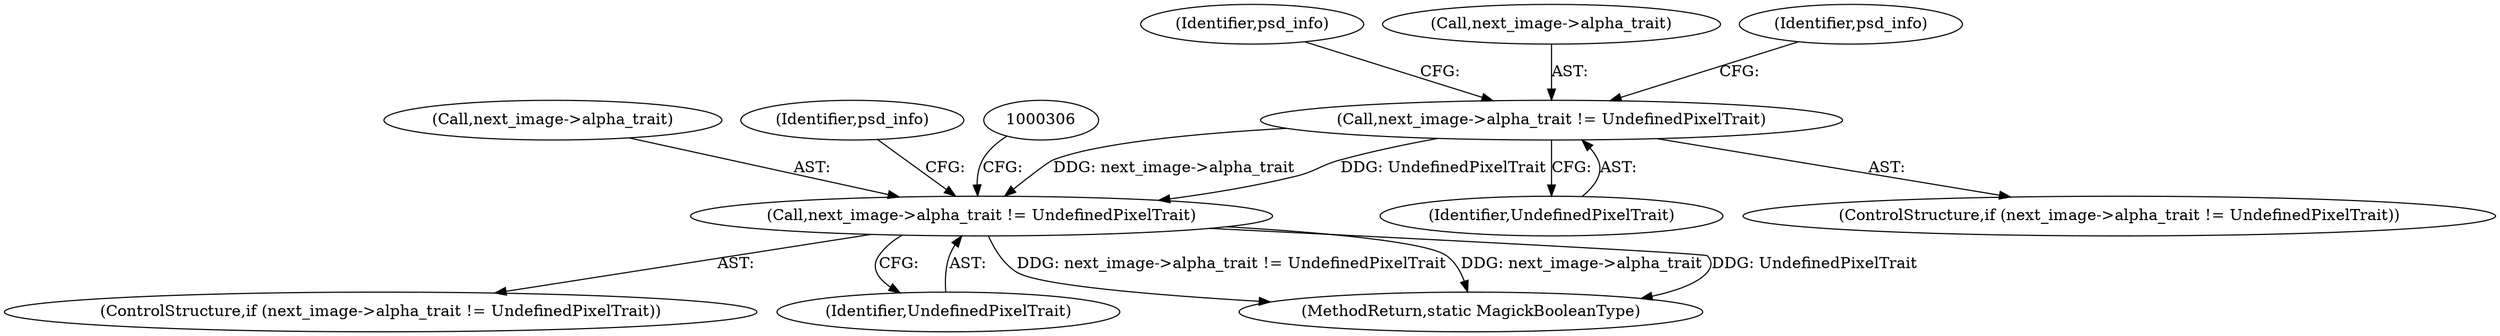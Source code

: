 digraph "0_ImageMagick_6f1879d498bcc5cce12fe0c5decb8dbc0f608e5d@pointer" {
"1000268" [label="(Call,next_image->alpha_trait != UndefinedPixelTrait)"];
"1000291" [label="(Call,next_image->alpha_trait != UndefinedPixelTrait)"];
"1000268" [label="(Call,next_image->alpha_trait != UndefinedPixelTrait)"];
"1000282" [label="(Identifier,psd_info)"];
"1000292" [label="(Call,next_image->alpha_trait)"];
"1000291" [label="(Call,next_image->alpha_trait != UndefinedPixelTrait)"];
"1000290" [label="(ControlStructure,if (next_image->alpha_trait != UndefinedPixelTrait))"];
"1000272" [label="(Identifier,UndefinedPixelTrait)"];
"1000267" [label="(ControlStructure,if (next_image->alpha_trait != UndefinedPixelTrait))"];
"1000297" [label="(Identifier,psd_info)"];
"1000295" [label="(Identifier,UndefinedPixelTrait)"];
"1000513" [label="(MethodReturn,static MagickBooleanType)"];
"1000269" [label="(Call,next_image->alpha_trait)"];
"1000274" [label="(Identifier,psd_info)"];
"1000268" -> "1000267"  [label="AST: "];
"1000268" -> "1000272"  [label="CFG: "];
"1000269" -> "1000268"  [label="AST: "];
"1000272" -> "1000268"  [label="AST: "];
"1000274" -> "1000268"  [label="CFG: "];
"1000282" -> "1000268"  [label="CFG: "];
"1000268" -> "1000291"  [label="DDG: next_image->alpha_trait"];
"1000268" -> "1000291"  [label="DDG: UndefinedPixelTrait"];
"1000291" -> "1000290"  [label="AST: "];
"1000291" -> "1000295"  [label="CFG: "];
"1000292" -> "1000291"  [label="AST: "];
"1000295" -> "1000291"  [label="AST: "];
"1000297" -> "1000291"  [label="CFG: "];
"1000306" -> "1000291"  [label="CFG: "];
"1000291" -> "1000513"  [label="DDG: next_image->alpha_trait != UndefinedPixelTrait"];
"1000291" -> "1000513"  [label="DDG: next_image->alpha_trait"];
"1000291" -> "1000513"  [label="DDG: UndefinedPixelTrait"];
}
